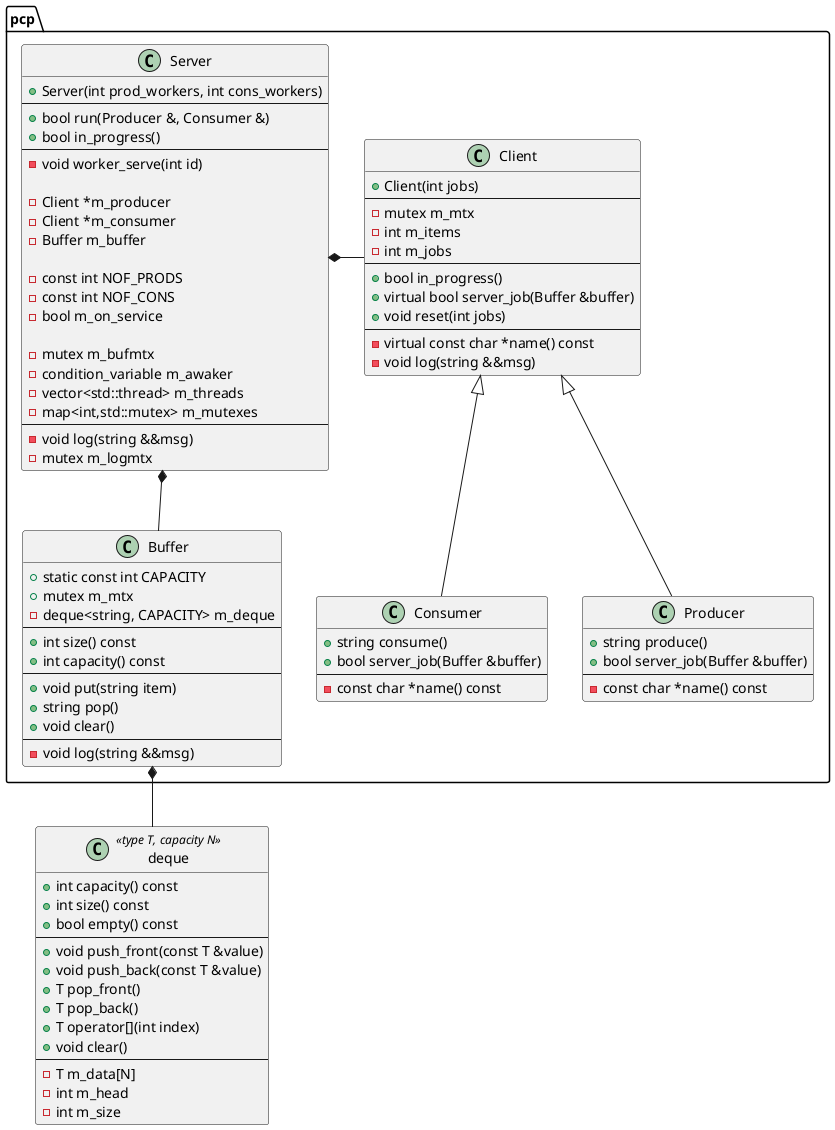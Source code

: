 @startuml pcp-classes
    
    class deque <<type T, capacity N>>
    {
        +int capacity() const
        +int size() const
        +bool empty() const
        ---
        +void push_front(const T &value)
        +void push_back(const T &value)
        +T pop_front()
        +T pop_back()
        +T operator[](int index)
        +void clear()
        ---
        -T m_data[N]
        -int m_head
        -int m_size
    }

    namespace pcp {

        class Server
        {
            +Server(int prod_workers, int cons_workers)
            ---
            +bool run(Producer &, Consumer &)
            +bool in_progress()
            ---
            -void worker_serve(int id)

            -Client *m_producer
            -Client *m_consumer
            -Buffer m_buffer       

            -const int NOF_PRODS
            -const int NOF_CONS
            -bool m_on_service

            -mutex m_bufmtx
            -condition_variable m_awaker
            -vector<std::thread> m_threads
            -map<int,std::mutex> m_mutexes
            ---
            -void log(string &&msg)
            -mutex m_logmtx
        }
    
        class Buffer
        {
            +static const int CAPACITY
            +mutex m_mtx
            -deque<string, CAPACITY> m_deque
            ---
            +int size() const
            +int capacity() const
            ---
            +void put(string item)
            +string pop()
            +void clear()
            ---
            -void log(string &&msg)
        }

        class Client
        {
            +Client(int jobs)
            ---
            -mutex m_mtx
            -int m_items
            -int m_jobs
            ---
            +bool in_progress()
            +virtual bool server_job(Buffer &buffer)
            +void reset(int jobs)
            ---
            -virtual const char *name() const
            -void log(string &&msg)
        }

        
        class Producer
        {
            +string produce()
            +bool server_job(Buffer &buffer)
            ---
            -const char *name() const
        }

        class Consumer
        {
            +string consume()
            +bool server_job(Buffer &buffer)
            ---
            -const char *name() const
        }
        
        Server *-- Buffer
        Server *-right- Client
        Buffer *-- .deque
        Client <|-- Producer
        Client <|-- Consumer

    }

    

@enduml